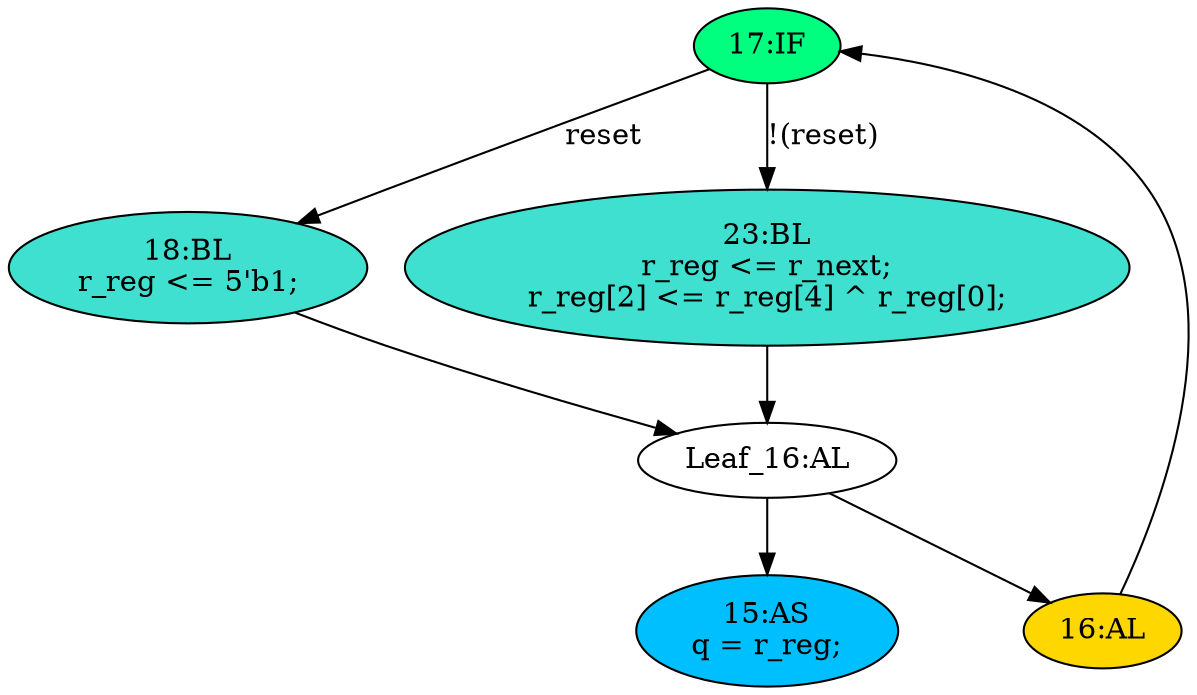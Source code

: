 strict digraph "compose( ,  )" {
	node [label="\N"];
	"17:IF"	[ast="<pyverilog.vparser.ast.IfStatement object at 0x7faa3064e550>",
		fillcolor=springgreen,
		label="17:IF",
		statements="[]",
		style=filled,
		typ=IfStatement];
	"18:BL"	[ast="<pyverilog.vparser.ast.Block object at 0x7faa306a3e10>",
		fillcolor=turquoise,
		label="18:BL
r_reg <= 5'b1;",
		statements="[<pyverilog.vparser.ast.NonblockingSubstitution object at 0x7faa3064ecd0>]",
		style=filled,
		typ=Block];
	"17:IF" -> "18:BL"	[cond="['reset']",
		label=reset,
		lineno=17];
	"23:BL"	[ast="<pyverilog.vparser.ast.Block object at 0x7faa306bd6d0>",
		fillcolor=turquoise,
		label="23:BL
r_reg <= r_next;
r_reg[2] <= r_reg[4] ^ r_reg[0];",
		statements="[<pyverilog.vparser.ast.NonblockingSubstitution object at 0x7faa306b1650>, <pyverilog.vparser.ast.NonblockingSubstitution object \
at 0x7faa306a6ad0>]",
		style=filled,
		typ=Block];
	"17:IF" -> "23:BL"	[cond="['reset']",
		label="!(reset)",
		lineno=17];
	"Leaf_16:AL"	[def_var="['r_reg']",
		label="Leaf_16:AL"];
	"16:AL"	[ast="<pyverilog.vparser.ast.Always object at 0x7faa306a3210>",
		clk_sens=True,
		fillcolor=gold,
		label="16:AL",
		sens="['clk', 'reset']",
		statements="[]",
		style=filled,
		typ=Always,
		use_var="['reset', 'r_reg', 'r_next']"];
	"Leaf_16:AL" -> "16:AL";
	"15:AS"	[ast="<pyverilog.vparser.ast.Assign object at 0x7faa30656750>",
		def_var="['q']",
		fillcolor=deepskyblue,
		label="15:AS
q = r_reg;",
		statements="[]",
		style=filled,
		typ=Assign,
		use_var="['r_reg']"];
	"Leaf_16:AL" -> "15:AS";
	"18:BL" -> "Leaf_16:AL"	[cond="[]",
		lineno=None];
	"16:AL" -> "17:IF"	[cond="[]",
		lineno=None];
	"23:BL" -> "Leaf_16:AL"	[cond="[]",
		lineno=None];
}
